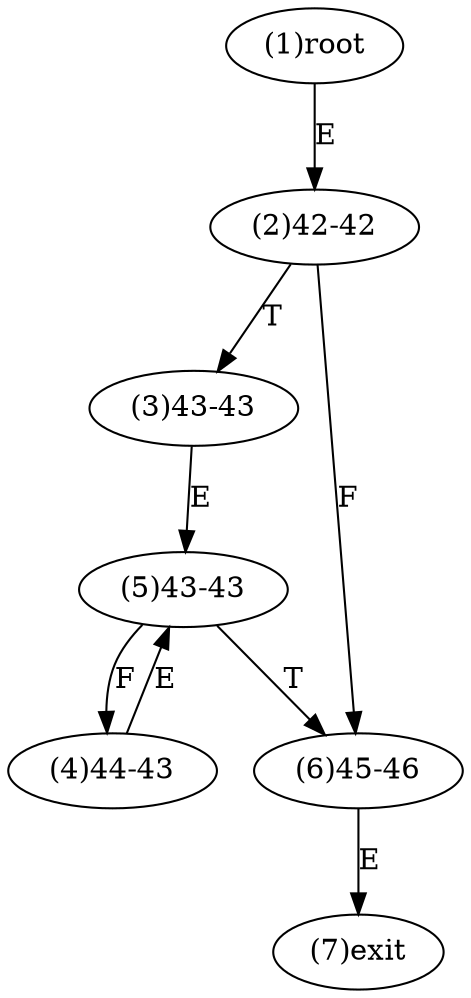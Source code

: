 digraph "" { 
1[ label="(1)root"];
2[ label="(2)42-42"];
3[ label="(3)43-43"];
4[ label="(4)44-43"];
5[ label="(5)43-43"];
6[ label="(6)45-46"];
7[ label="(7)exit"];
1->2[ label="E"];
2->6[ label="F"];
2->3[ label="T"];
3->5[ label="E"];
4->5[ label="E"];
5->4[ label="F"];
5->6[ label="T"];
6->7[ label="E"];
}